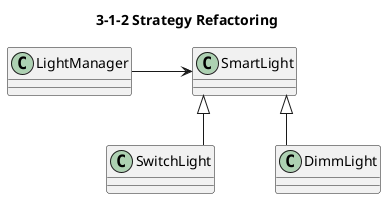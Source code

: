 @startuml
' Settings
' ============================

' use +,#,- instead of icons
'skinparam classAttributeIconSize 0

' horizontal distance in px
skinparam nodesep 60 

' vertical distance in px
skinparam ranksep 50

' use only straight lines (ortho/polyline)
skinparam linetype ortho

' title
title 3-1-2 Strategy Refactoring



' Abstract Classes
' ============================


class SmartLight



' Concrete Classes
' ============================
class LightManager

class SwitchLight

class DimmLight




' Relations
' ================================
LightManager -r-> SmartLight

SwitchLight -u-|> SmartLight
DimmLight -u-|> SmartLight


@enduml